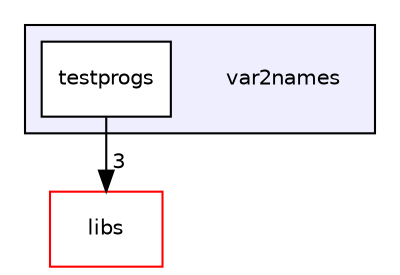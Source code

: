 digraph "var2names" {
  compound=true
  node [ fontsize="10", fontname="Helvetica"];
  edge [ labelfontsize="10", labelfontname="Helvetica"];
  subgraph clusterdir_197656b9a21341934d071f8d0d32b664 {
    graph [ bgcolor="#eeeeff", pencolor="black", label="" URL="dir_197656b9a21341934d071f8d0d32b664.html"];
    dir_197656b9a21341934d071f8d0d32b664 [shape=plaintext label="var2names"];
    dir_47cff2ac68023a0dd07fb47467c453c9 [shape=box label="testprogs" color="black" fillcolor="white" style="filled" URL="dir_47cff2ac68023a0dd07fb47467c453c9.html"];
  }
  dir_6719ab1f1f7655efc2fa43f7eb574fd1 [shape=box label="libs" fillcolor="white" style="filled" color="red" URL="dir_6719ab1f1f7655efc2fa43f7eb574fd1.html"];
  dir_47cff2ac68023a0dd07fb47467c453c9->dir_6719ab1f1f7655efc2fa43f7eb574fd1 [headlabel="3", labeldistance=1.5 headhref="dir_000017_000001.html"];
}
